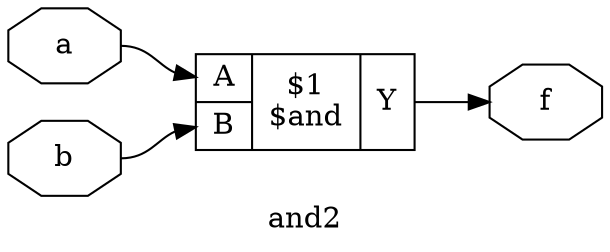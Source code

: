 digraph "and2" {
label="and2";
rankdir="LR";
remincross=true;
n2 [ shape=octagon, label="a", color="black", fontcolor="black" ];
n3 [ shape=octagon, label="b", color="black", fontcolor="black" ];
n4 [ shape=octagon, label="f", color="black", fontcolor="black" ];
c8 [ shape=record, label="{{<p5> A|<p6> B}|$1\n$and|{<p7> Y}}" ];
n2:e -> c8:p5:w [color="black", label=""];
n3:e -> c8:p6:w [color="black", label=""];
c8:p7:e -> n4:w [color="black", label=""];
}
